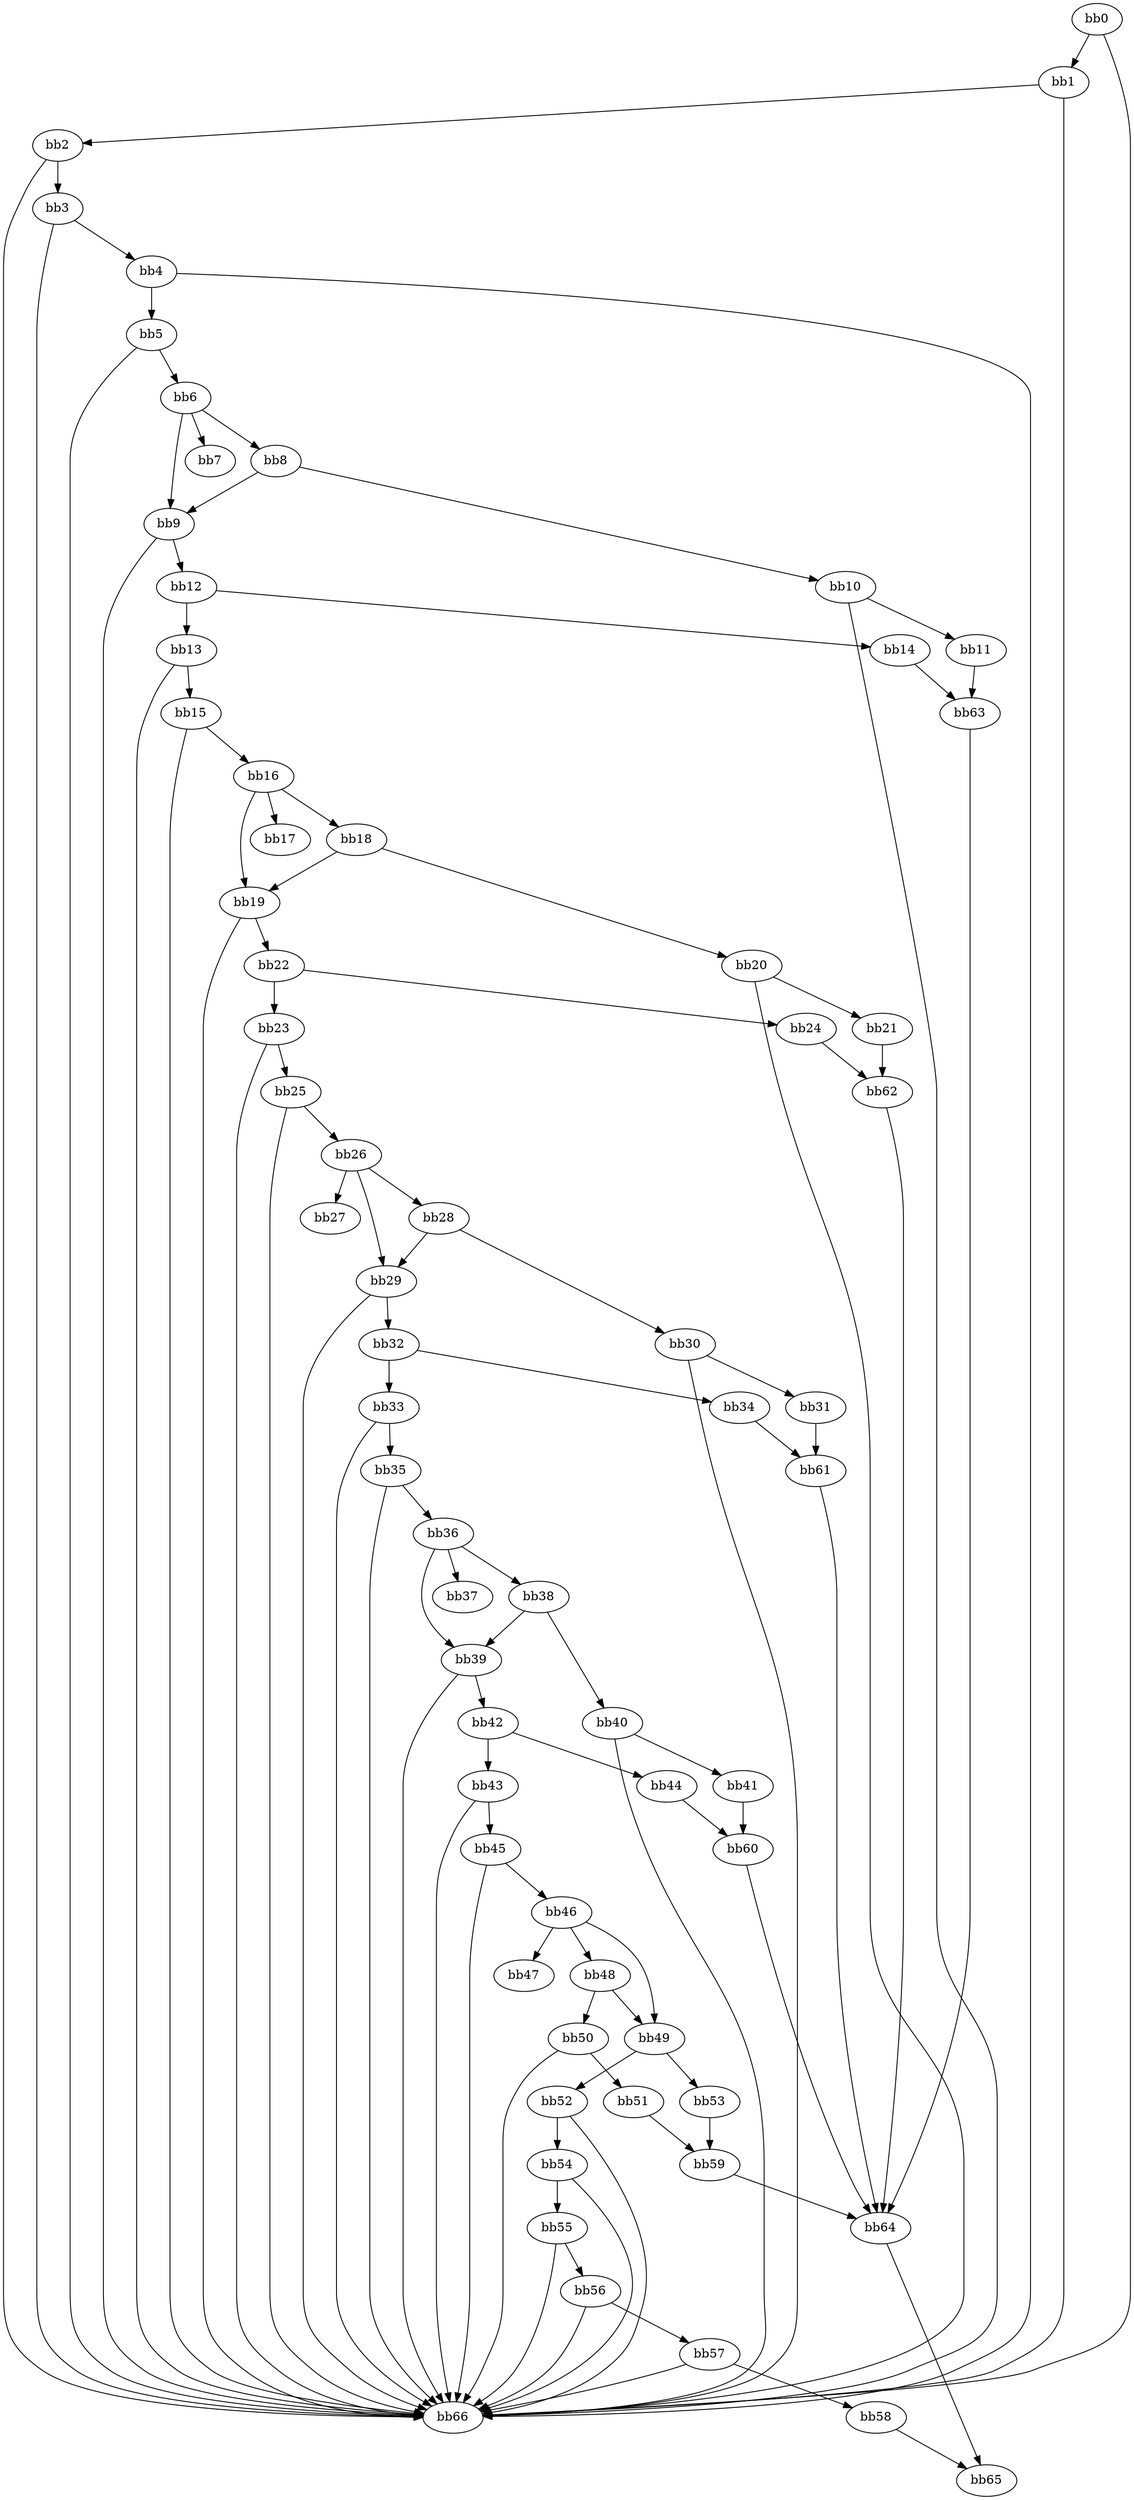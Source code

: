 digraph {
    0 [ label = "bb0\l" ]
    1 [ label = "bb1\l" ]
    2 [ label = "bb2\l" ]
    3 [ label = "bb3\l" ]
    4 [ label = "bb4\l" ]
    5 [ label = "bb5\l" ]
    6 [ label = "bb6\l" ]
    7 [ label = "bb7\l" ]
    8 [ label = "bb8\l" ]
    9 [ label = "bb9\l" ]
    10 [ label = "bb10\l" ]
    11 [ label = "bb11\l" ]
    12 [ label = "bb12\l" ]
    13 [ label = "bb13\l" ]
    14 [ label = "bb14\l" ]
    15 [ label = "bb15\l" ]
    16 [ label = "bb16\l" ]
    17 [ label = "bb17\l" ]
    18 [ label = "bb18\l" ]
    19 [ label = "bb19\l" ]
    20 [ label = "bb20\l" ]
    21 [ label = "bb21\l" ]
    22 [ label = "bb22\l" ]
    23 [ label = "bb23\l" ]
    24 [ label = "bb24\l" ]
    25 [ label = "bb25\l" ]
    26 [ label = "bb26\l" ]
    27 [ label = "bb27\l" ]
    28 [ label = "bb28\l" ]
    29 [ label = "bb29\l" ]
    30 [ label = "bb30\l" ]
    31 [ label = "bb31\l" ]
    32 [ label = "bb32\l" ]
    33 [ label = "bb33\l" ]
    34 [ label = "bb34\l" ]
    35 [ label = "bb35\l" ]
    36 [ label = "bb36\l" ]
    37 [ label = "bb37\l" ]
    38 [ label = "bb38\l" ]
    39 [ label = "bb39\l" ]
    40 [ label = "bb40\l" ]
    41 [ label = "bb41\l" ]
    42 [ label = "bb42\l" ]
    43 [ label = "bb43\l" ]
    44 [ label = "bb44\l" ]
    45 [ label = "bb45\l" ]
    46 [ label = "bb46\l" ]
    47 [ label = "bb47\l" ]
    48 [ label = "bb48\l" ]
    49 [ label = "bb49\l" ]
    50 [ label = "bb50\l" ]
    51 [ label = "bb51\l" ]
    52 [ label = "bb52\l" ]
    53 [ label = "bb53\l" ]
    54 [ label = "bb54\l" ]
    55 [ label = "bb55\l" ]
    56 [ label = "bb56\l" ]
    57 [ label = "bb57\l" ]
    58 [ label = "bb58\l" ]
    59 [ label = "bb59\l" ]
    60 [ label = "bb60\l" ]
    61 [ label = "bb61\l" ]
    62 [ label = "bb62\l" ]
    63 [ label = "bb63\l" ]
    64 [ label = "bb64\l" ]
    65 [ label = "bb65\l" ]
    66 [ label = "bb66\l" ]
    0 -> 1 [ ]
    0 -> 66 [ ]
    1 -> 2 [ ]
    1 -> 66 [ ]
    2 -> 3 [ ]
    2 -> 66 [ ]
    3 -> 4 [ ]
    3 -> 66 [ ]
    4 -> 5 [ ]
    4 -> 66 [ ]
    5 -> 6 [ ]
    5 -> 66 [ ]
    6 -> 7 [ ]
    6 -> 8 [ ]
    6 -> 9 [ ]
    8 -> 9 [ ]
    8 -> 10 [ ]
    9 -> 12 [ ]
    9 -> 66 [ ]
    10 -> 11 [ ]
    10 -> 66 [ ]
    11 -> 63 [ ]
    12 -> 13 [ ]
    12 -> 14 [ ]
    13 -> 15 [ ]
    13 -> 66 [ ]
    14 -> 63 [ ]
    15 -> 16 [ ]
    15 -> 66 [ ]
    16 -> 17 [ ]
    16 -> 18 [ ]
    16 -> 19 [ ]
    18 -> 19 [ ]
    18 -> 20 [ ]
    19 -> 22 [ ]
    19 -> 66 [ ]
    20 -> 21 [ ]
    20 -> 66 [ ]
    21 -> 62 [ ]
    22 -> 23 [ ]
    22 -> 24 [ ]
    23 -> 25 [ ]
    23 -> 66 [ ]
    24 -> 62 [ ]
    25 -> 26 [ ]
    25 -> 66 [ ]
    26 -> 27 [ ]
    26 -> 28 [ ]
    26 -> 29 [ ]
    28 -> 29 [ ]
    28 -> 30 [ ]
    29 -> 32 [ ]
    29 -> 66 [ ]
    30 -> 31 [ ]
    30 -> 66 [ ]
    31 -> 61 [ ]
    32 -> 33 [ ]
    32 -> 34 [ ]
    33 -> 35 [ ]
    33 -> 66 [ ]
    34 -> 61 [ ]
    35 -> 36 [ ]
    35 -> 66 [ ]
    36 -> 37 [ ]
    36 -> 38 [ ]
    36 -> 39 [ ]
    38 -> 39 [ ]
    38 -> 40 [ ]
    39 -> 42 [ ]
    39 -> 66 [ ]
    40 -> 41 [ ]
    40 -> 66 [ ]
    41 -> 60 [ ]
    42 -> 43 [ ]
    42 -> 44 [ ]
    43 -> 45 [ ]
    43 -> 66 [ ]
    44 -> 60 [ ]
    45 -> 46 [ ]
    45 -> 66 [ ]
    46 -> 47 [ ]
    46 -> 48 [ ]
    46 -> 49 [ ]
    48 -> 49 [ ]
    48 -> 50 [ ]
    49 -> 52 [ ]
    49 -> 53 [ ]
    50 -> 51 [ ]
    50 -> 66 [ ]
    51 -> 59 [ ]
    52 -> 54 [ ]
    52 -> 66 [ ]
    53 -> 59 [ ]
    54 -> 55 [ ]
    54 -> 66 [ ]
    55 -> 56 [ ]
    55 -> 66 [ ]
    56 -> 57 [ ]
    56 -> 66 [ ]
    57 -> 58 [ ]
    57 -> 66 [ ]
    58 -> 65 [ ]
    59 -> 64 [ ]
    60 -> 64 [ ]
    61 -> 64 [ ]
    62 -> 64 [ ]
    63 -> 64 [ ]
    64 -> 65 [ ]
}

